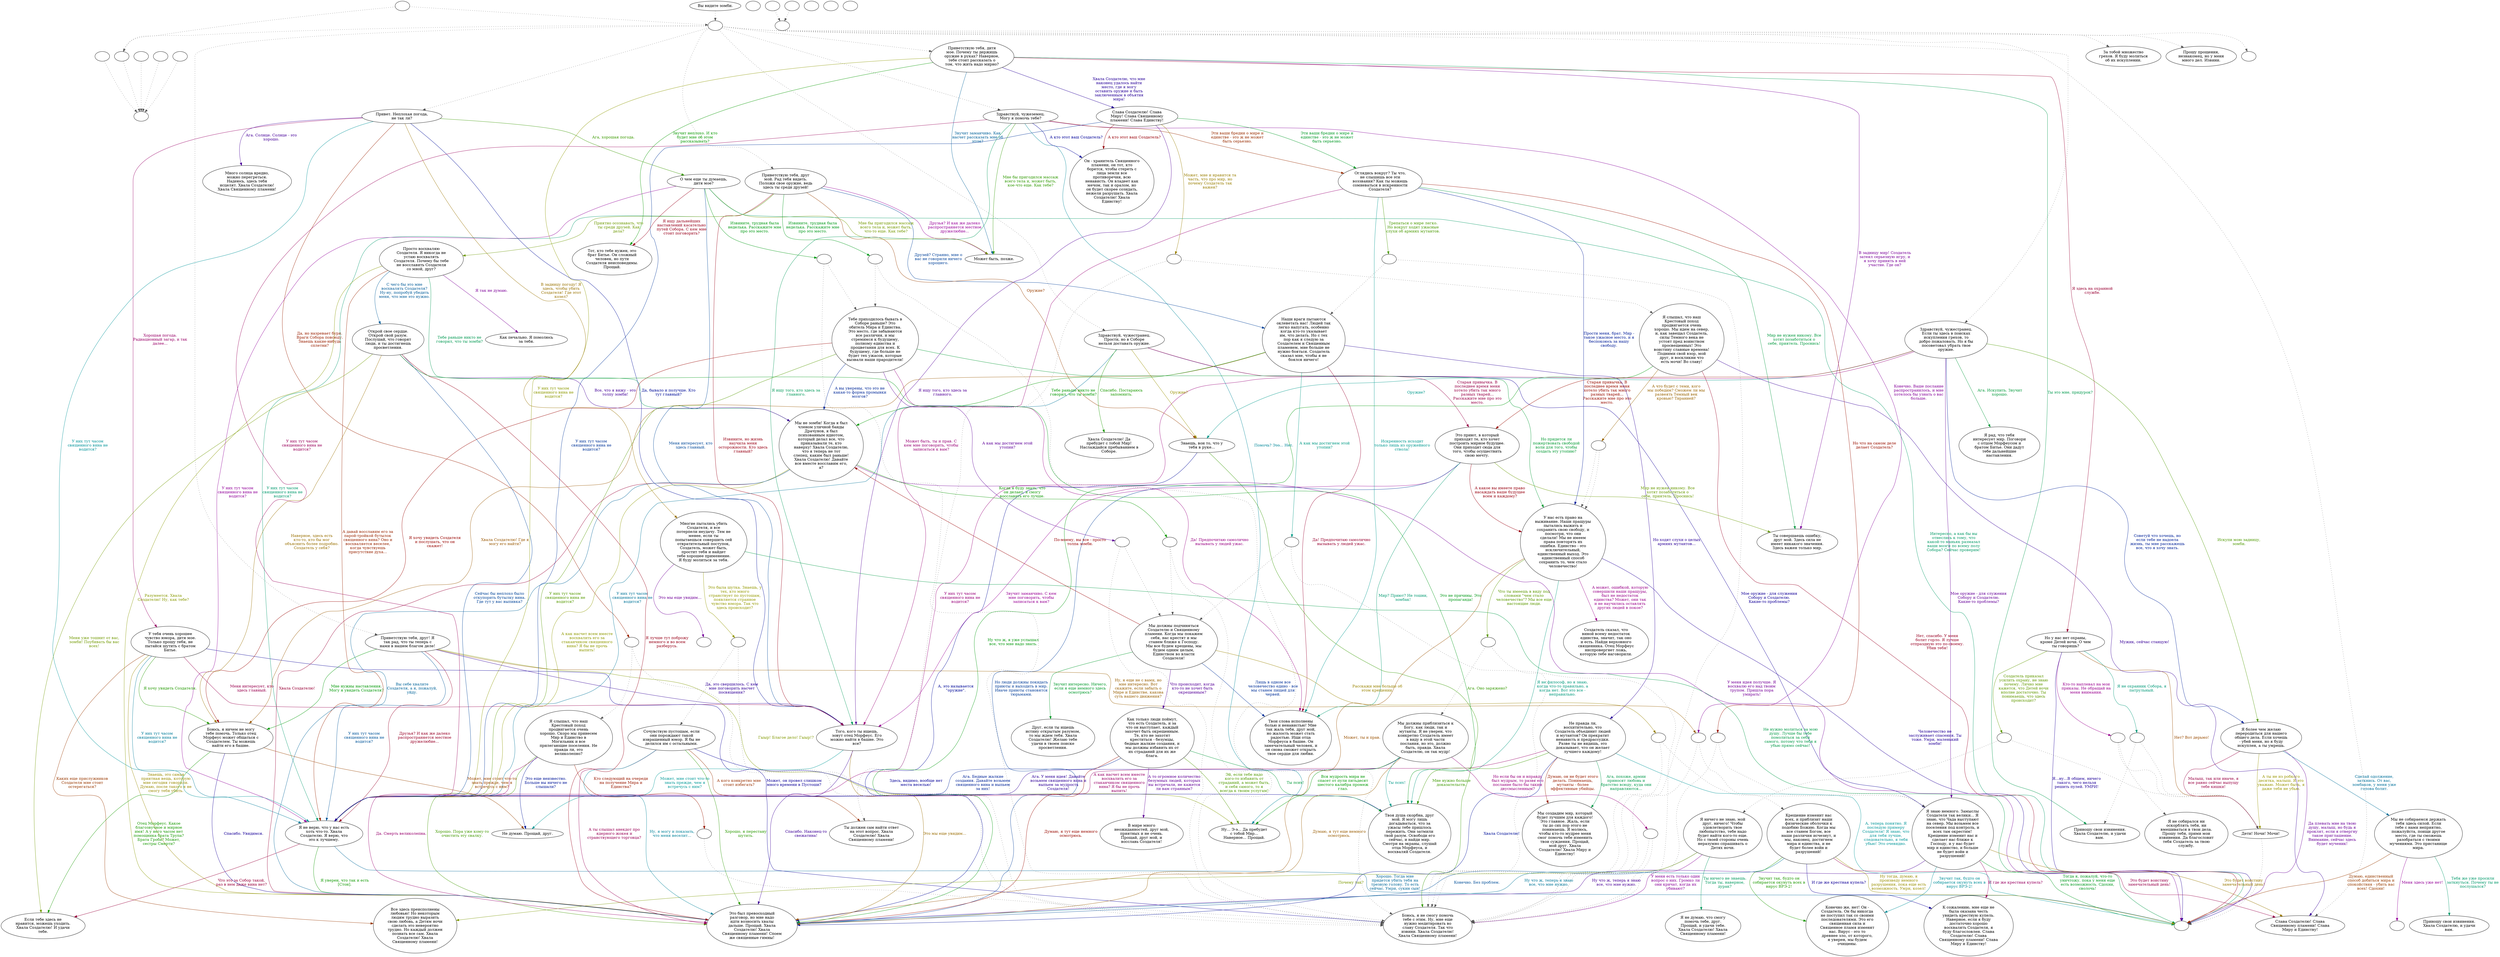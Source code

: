 digraph slummer {
  "start" [style=filled       fillcolor="#FFFFFF"       color="#000000"]
  "start" -> "do_dialogue" [style=dotted color="#555555"]
  "start" [label="Вы видите зомби."]
  "do_dialogue" [style=filled       fillcolor="#FFFFFF"       color="#000000"]
  "do_dialogue" -> "get_reaction" [style=dotted color="#555555"]
  "do_dialogue" -> "weapon_check" [style=dotted color="#555555"]
  "do_dialogue" -> "slummer02" [style=dotted color="#555555"]
  "do_dialogue" -> "slummer03" [style=dotted color="#555555"]
  "do_dialogue" -> "slummer01" [style=dotted color="#555555"]
  "do_dialogue" -> "slummer00" [style=dotted color="#555555"]
  "do_dialogue" -> "slummer04" [style=dotted color="#555555"]
  "do_dialogue" -> "slummer06" [style=dotted color="#555555"]
  "do_dialogue" -> "slummer05" [style=dotted color="#555555"]
  "do_dialogue" -> "slummer07" [style=dotted color="#555555"]
  "do_dialogue" -> "slummer09" [style=dotted color="#555555"]
  "do_dialogue" -> "slummer08" [style=dotted color="#555555"]
  "do_dialogue" [label=""]
  "social_skills" [style=filled       fillcolor="#FFFFFF"       color="#000000"]
  "social_skills" -> "get_reaction" [style=dotted color="#555555"]
  "social_skills" -> "do_dialogue" [style=dotted color="#555555"]
  "social_skills" [label=""]
  "slummer00" [style=filled       fillcolor="#FFFFFF"       color="#000000"]
  "slummer00" [label="За тобой множество\nгрехов. Я буду молиться\nоб их искуплении."]
  "slummer01" [style=filled       fillcolor="#FFFFFF"       color="#000000"]
  "slummer01" [label="Слава Создателю! Слава\nСвященному пламени! Слава\nМиру и Единству!"]
  "slummer02" [style=filled       fillcolor="#FFFFFF"       color="#000000"]
  "slummer02" [label="Приветствую тебя, дитя\nмое. Почему ты держишь\nоружие в руках? Наверное,\nтебе стоит рассказать о\nтом, что жить надо мирно?"]
  "slummer02" -> "slummer10" [label="Хвала Создателю, что мне\nнаконец удалось найти\nместо, где я могу\nоставить оружие и быть\nзаключенным в объятия\nмира!" color="#260099" fontcolor="#260099"]
  "slummer02" -> "slummer11" [label="Звучит неплохо. И кто\nбудет мне об этом\nрассказывать?" color="#079900" fontcolor="#079900"]
  "slummer02" -> "slummer13" [label="Я здесь на охранной\nслужбе." color="#990033" fontcolor="#990033"]
  "slummer02" -> "slummer15" [label="Звучит заманчиво. Как\nнасчет рассказать мне об\nэтом?" color="#006099" fontcolor="#006099"]
  "slummer02" -> "slummer16" [label="У них тут часом\nсвященного вина не\nводится?" color="#8D9900" fontcolor="#8D9900"]
  "slummer02" -> "slummer18" [label="В задницу мир! Создатель\nзатеял серьезную игру, и\nя хочу принять в ней\nучастие. Где он?" color="#790099" fontcolor="#790099"]
  "slummer02" -> "slummer14" [label="Ты это мне, придурок?" color="#00994C" fontcolor="#00994C"]
  "slummer03" [style=filled       fillcolor="#FFFFFF"       color="#000000"]
  "slummer03" [label="Привет. Неплохая погода,\nне так ли?"]
  "slummer03" -> "slummer03a" [label="Да, но назревает буря.\nВраги Собора повсюду.\nЗнаешь какие-нибудь\nсплетни?" color="#991F00" fontcolor="#991F00"]
  "slummer03" -> "slummer20" [label="Да, бывало и получше. Кто\nтут главный?" color="#000D99" fontcolor="#000D99"]
  "slummer03" -> "slummer21" [label="Ага, хорошая погода." color="#3A9900" fontcolor="#3A9900"]
  "slummer03" -> "slummer22" [label="Хорошая погода.\nРадиационный загар, и так\nдалее..." color="#990067" fontcolor="#990067"]
  "slummer03" -> "slummer16" [label="У них тут часом\nсвященного вина не\nводится?" color="#009399" fontcolor="#009399"]
  "slummer03" -> "slummer17" [label="В задницу погоду! Я\nздесь, чтобы убить\nСоздателя! Где этот\nкозел?" color="#997200" fontcolor="#997200"]
  "slummer03" -> "slummer23" [label="Ага. Солнце. Солнце - это\nхорошо." color="#460099" fontcolor="#460099"]
  "slummer03a" [style=filled       fillcolor="#FFFFFF"       color="#000000"]
  "slummer03a" -> "slummer19" [style=dotted color="#555555"]
  "slummer03a" -> "slummer49" [style=dotted color="#555555"]
  "slummer03a" [label=""]
  "slummer04" [style=filled       fillcolor="#FFFFFF"       color="#000000"]
  "slummer04" [label="Приветствую тебя, друг\nмой. Рад тебя видеть.\nПоложи свое оружие, ведь\nздесь ты среди друзей!"]
  "slummer04" -> "slummer04a" [label="Извините, трудная была\nнеделька. Расскажите мне\nпро это место." color="#009919" fontcolor="#009919"]
  "slummer04" -> "slummer20" [label="Извините, но жизнь\nнаучила меня\nосторожности. Кто здесь\nглавный?" color="#990014" fontcolor="#990014"]
  "slummer04" -> "slummer26" [label="Друзей? Странно, мне о\nвас не говорили ничего\nхорошего." color="#004099" fontcolor="#004099"]
  "slummer04" -> "slummer27" [label="Приятно осознавать, что\nты среди друзей. Как\nдела?" color="#6D9900" fontcolor="#6D9900"]
  "slummer04" -> "slummer15" [label="Друзья? И как же далеко\nраспространяется местное\nдружелюбие..." color="#980099" fontcolor="#980099"]
  "slummer04" -> "slummer16" [label="У них тут часом\nсвященного вина не\nводится?" color="#00996C" fontcolor="#00996C"]
  "slummer04" -> "slummer28" [label="Оружие?" color="#993F00" fontcolor="#993F00"]
  "slummer04a" [style=filled       fillcolor="#FFFFFF"       color="#000000"]
  "slummer04a" -> "slummer25" [style=dotted color="#555555"]
  "slummer04a" -> "slummer49" [style=dotted color="#555555"]
  "slummer04a" [label=""]
  "slummer05" [style=filled       fillcolor="#FFFFFF"       color="#000000"]
  "slummer05" [label="Здравствуй, чужестранец.\nПрости, но в Соборе\nнельзя доставать оружие."]
  "slummer05" -> "slummer29" [label="Мое оружие - для служения\nСобору и Создателю.\nКакие-то проблемы?" color="#120099" fontcolor="#120099"]
  "slummer05" -> "slummer30" [label="Спасибо. Постараюсь\nзапомнить." color="#1A9900" fontcolor="#1A9900"]
  "slummer05" -> "slummer31" [label="Старая привычка. В\nпоследнее время меня\nхотело убить так много\nразных тварей...\nРасскажите мне про это\nместо." color="#990047" fontcolor="#990047"]
  "slummer05" -> "slummer16" [label="У них тут часом\nсвященного вина не\nводится?" color="#007499" fontcolor="#007499"]
  "slummer05" -> "slummer28" [label="Оружие?" color="#999200" fontcolor="#999200"]
  "slummer06" [style=filled       fillcolor="#FFFFFF"       color="#000000"]
  "slummer06" [label="Здравствуй, чужестранец.\nЕсли ты здесь в поисках\nискупления грехов, то\nдобро пожаловать. Но я бы\nпосоветовал убрать твое\nоружие."]
  "slummer06" -> "slummer29" [label="Мое оружие - для служения\nСобору и Создателю.\nКакие-то проблемы?" color="#650099" fontcolor="#650099"]
  "slummer06" -> "slummer32" [label="Ага. Искупить. Звучит\nхорошо." color="#009939" fontcolor="#009939"]
  "slummer06" -> "slummer31" [label="Старая привычка. В\nпоследнее время меня\nхотело убить так много\nразных тварей...\nРасскажите мне про это\nместо." color="#990C00" fontcolor="#990C00"]
  "slummer06" -> "slummer34" [label="Советуй что хочешь, но\nесли тебе не надоела\nжизнь, ты мне расскажешь\nвсе, что я хочу знать." color="#002199" fontcolor="#002199"]
  "slummer06" -> "slummer34" [label="Искупи мою задницу,\nзомби." color="#4D9900" fontcolor="#4D9900"]
  "slummer06" -> "slummer16" [label="У них тут часом\nсвященного вина не\nводится?" color="#99007A" fontcolor="#99007A"]
  "slummer06" -> "slummer28" [label="Оружие?" color="#00998B" fontcolor="#00998B"]
  "slummer07" [style=filled       fillcolor="#FFFFFF"       color="#000000"]
  "slummer07" [label="Приветствую тебя, друг! Я\nтак рад, что ты теперь с\nнами в нашем благом деле!"]
  "slummer07" -> "slummer07a" [label="Ну, я еще не с вами, но\nмне интересно. Вот\nскажите, если забыть о\nМире и Единстве, какова\nсуть вашего движения?" color="#995F00" fontcolor="#995F00"]
  "slummer07" -> "slummer20" [label="Да, это свершилось. С кем\nмне поговорить насчет\nпосвящения?" color="#320099" fontcolor="#320099"]
  "slummer07" -> "slummer33" [label="Мне нужны наставления.\nМогу я увидеть Создателя?" color="#009905" fontcolor="#009905"]
  "slummer07" -> "slummer16" [label="Друзья? И как же далеко\nраспространяется местное\nдружелюбие..." color="#990027" fontcolor="#990027"]
  "slummer07" -> "slummer16" [label="У них тут часом\nсвященного вина не\nводится?" color="#005499" fontcolor="#005499"]
  "slummer07" -> "slummer35" [label="Гыыр! Благое дело! Гыыр!?" color="#819900" fontcolor="#819900"]
  "slummer07a" [style=filled       fillcolor="#FFFFFF"       color="#000000"]
  "slummer07a" -> "slummer29" [style=dotted color="#555555"]
  "slummer07a" -> "slummer49" [style=dotted color="#555555"]
  "slummer07a" [label=""]
  "slummer08" [style=filled       fillcolor="#FFFFFF"       color="#000000"]
  "slummer08" [label="Здравствуй, чужеземец.\nМогу я помочь тебе?"]
  "slummer08" -> "slummer07a" [label="Конечно. Ваше послание\nраспространилось, и мне\nхотелось бы узнать о вас\nбольше." color="#850099" fontcolor="#850099"]
  "slummer08" -> "slummer20" [label="Я ищу того, кто здесь за\nглавного." color="#009958" fontcolor="#009958"]
  "slummer08" -> "slummer36" [label="Эти ваши бредни о мире и\nединстве - это ж не может\nбыть серьезно." color="#992C00" fontcolor="#992C00"]
  "slummer08" -> "slummer37" [label="А кто этот ваш Создатель?" color="#000199" fontcolor="#000199"]
  "slummer08" -> "slummer15" [label="Мне бы пригодился массаж\nвсего тела и, может быть,\nкое-что еще. Как тебе?" color="#2E9900" fontcolor="#2E9900"]
  "slummer08" -> "slummer16" [label="У них тут часом\nсвященного вина не\nводится?" color="#99005A" fontcolor="#99005A"]
  "slummer08" -> "slummer35" [label="Помочь? Эээ... Нет." color="#008799" fontcolor="#008799"]
  "slummer09" [style=filled       fillcolor="#FFFFFF"       color="#000000"]
  "slummer09" [label="Прошу прощения,\nнезнакомец, но у меня\nмного дел. Извини."]
  "slummer10" [style=filled       fillcolor="#FFFFFF"       color="#000000"]
  "slummer10" [label="Слава Создателю! Слава\nМиру! Слава Священному\nпламени! Слава Единству!"]
  "slummer10" -> "slummer10a" [label="Может, мне и нравится та\nчасть, что про мир, но\nпочему Создатель так\nважен?" color="#997E00" fontcolor="#997E00"]
  "slummer10" -> "slummer20" [label="Я ищу того, кто здесь за\nглавного." color="#520099" fontcolor="#520099"]
  "slummer10" -> "slummer36" [label="Эти ваши бредни о мире и\nединстве - это ж не может\nбыть серьезно." color="#009925" fontcolor="#009925"]
  "slummer10" -> "slummer37" [label="А кто этот ваш Создатель?" color="#990008" fontcolor="#990008"]
  "slummer10" -> "slummer16" [label="У них тут часом\nсвященного вина не\nводится?" color="#003499" fontcolor="#003499"]
  "slummer10a" [style=filled       fillcolor="#FFFFFF"       color="#000000"]
  "slummer10a" -> "slummer38" [style=dotted color="#555555"]
  "slummer10a" -> "slummer61" [style=dotted color="#555555"]
  "slummer10a" [label=""]
  "slummer11" [style=filled       fillcolor="#FFFFFF"       color="#000000"]
  "slummer11" [label="Тот, кто тебе нужен, это\nбрат Битье. Он сложный\nчеловек, но пути\nСоздателя неисповедимы.\nПрощай."]
  "slummer12" [style=filled       fillcolor="#FFFFFF"       color="#000000"]
  "slummer12" [label=""]
  "slummer13" [style=filled       fillcolor="#FFFFFF"       color="#000000"]
  "slummer13" [label="Но у нас нет охраны,\nкроме Детей ночи. О чем\nты говоришь?"]
  "slummer13" -> "slummer13a" [label="Создатель приказал\nусилить охрану, не знаю\nпочему. Лично мне\nкажется, что Детей ночи\nвполне достаточно. Ты\nпонимаешь, что здесь\nпроисходит?" color="#619900" fontcolor="#619900"]
  "slummer13" -> "slummer13b" [label="Кто-то наплевал на мои\nприказы. Не обращай на\nменя внимания." color="#99008E" fontcolor="#99008E"]
  "slummer13" -> "slummer13c" [label="Я не охранник Собора, я\nпатрульный." color="#009978" fontcolor="#009978"]
  "slummer13" -> "slummer43" [label="Нет? Вот дерьмо!" color="#994B00" fontcolor="#994B00"]
  "slummer13" -> "slummercombat" [label="Я...ну...В общем, ничего\nтакого, чего нельзя\nрешить пулей. УМРИ!" color="#1E0099" fontcolor="#1E0099"]
  "slummer13a" [style=filled       fillcolor="#FFFFFF"       color="#000000"]
  "slummer13a" -> "slummer42" [style=dotted color="#555555"]
  "slummer13a" -> "slummer43" [style=dotted color="#555555"]
  "slummer13a" [label=""]
  "slummer13b" [style=filled       fillcolor="#FFFFFF"       color="#000000"]
  "slummer13b" -> "slummer39" [style=dotted color="#555555"]
  "slummer13b" -> "slummer43" [style=dotted color="#555555"]
  "slummer13b" [label=""]
  "slummer13c" [style=filled       fillcolor="#FFFFFF"       color="#000000"]
  "slummer13c" -> "slummer14" [style=dotted color="#555555"]
  "slummer13c" -> "slummer43" [style=dotted color="#555555"]
  "slummer13c" [label=""]
  "slummer14" [style=filled       fillcolor="#FFFFFF"       color="#000000"]
  "slummer14" [label="Приношу свои извинения.\nХвала Создателю, и удачи\nвам."]
  "slummer15" [style=filled       fillcolor="#FFFFFF"       color="#000000"]
  "slummer15" [label="Может быть, позже."]
  "slummer16" [style=filled       fillcolor="#FFFFFF"       color="#000000"]
  "slummer16" [label="Я не верю, что у нас есть\nхоть что-то. Хвала\nСоздателю. Я верю, что\nэто к лучшему."]
  "slummer16" -> "slummer44" [label="Я уверен, что так и есть\n[Стон]." color="#0E9900" fontcolor="#0E9900"]
  "slummer16" -> "slummer45" [label="Что это за Собор такой,\nраз в нем даже вина нет?" color="#99003B" fontcolor="#99003B"]
  "slummer16" -> "slummercombat" [label="Хорошо. Тогда мне\nпридется убить тебя на\nтрезвую голову. То есть\nсейчас. Умри, сукин сын!" color="#006799" fontcolor="#006799"]
  "slummer17" [style=filled       fillcolor="#FFFFFF"       color="#000000"]
  "slummer17" [label="Многие пытались убить\nСоздателя, и все\nпотерпели неудачу. Тем не\nменее, если ты\nпопытаешься совершить сей\nотвратительный поступок,\nСоздатель, может быть,\nпростит тебя и найдет\nтебе хорошее применение.\nЯ буду молиться за тебя."]
  "slummer17" -> "slummer17a" [label="Это была шутка. Знаешь, у\nтех, кто много\nстранствует по пустошам,\nпоявляется странное\nчувство юмора. Так что\nздесь происходит?" color="#949900" fontcolor="#949900"]
  "slummer17" -> "slummerend" [label="Это мы еще увидим..." color="#710099" fontcolor="#710099"]
  "slummer17" -> "slummercombat" [label="Не нужно молиться за мою\nдушу. Лучше бы тебе\nпомолиться за себя\nсамого, потому что тебя я\nубью прямо сейчас!" color="#009945" fontcolor="#009945"]
  "slummer17a" [style=filled       fillcolor="#FFFFFF"       color="#000000"]
  "slummer17a" -> "slummer46" [style=dotted color="#555555"]
  "slummer17a" -> "slummer49" [style=dotted color="#555555"]
  "slummer17a" [label=""]
  "slummer18" [style=filled       fillcolor="#FFFFFF"       color="#000000"]
  "slummer18" [label="Ты совершаешь ошибку,\nдруг мой. Здесь сила не\nимеет никакого значения.\nЗдесь важен только мир."]
  "slummer19" [style=filled       fillcolor="#FFFFFF"       color="#000000"]
  "slummer19" [label="Я слышал, что наш\nКрестовый поход\nпродвигается очень\nхорошо. Скоро мы принесем\nМир и Единство в\nМогильник и все\nприлегающие поселения. Не\nправда ли, это\nвеликолепно?"]
  "slummer19" -> "slummer19a" [label="Кто следующий на очереди\nна получение Мира и\nЕдинства?" color="#991800" fontcolor="#991800"]
  "slummer19" -> "slummer47" [label="Это еще неизвестно.\nБольше вы ничего не\nслышали?" color="#001599" fontcolor="#001599"]
  "slummer19" -> "slummer44" [label="Хорошо. Пора уже кому-то\nочистить эту свалку." color="#419900" fontcolor="#419900"]
  "slummer19" -> "slummer44" [label="Да. Смерть великолепна." color="#99006E" fontcolor="#99006E"]
  "slummer19a" [style=filled       fillcolor="#FFFFFF"       color="#000000"]
  "slummer19a" -> "slummer49" [style=dotted color="#555555"]
  "slummer19a" [label=""]
  "slummer20" [style=filled       fillcolor="#FFFFFF"       color="#000000"]
  "slummer20" [label="Того, кого ты ищешь,\nзовут отец Морфеус. Его\nможно найти в башне. Это\nвсе?"]
  "slummer20" -> "slummer47" [label="Может, мне стоит что-то\nзнать прежде, чем я\nвстречусь с ним?" color="#009997" fontcolor="#009997"]
  "slummer20" -> "slummer44" [label="Это мы еще увидим..." color="#996B00" fontcolor="#996B00"]
  "slummer20" -> "slummer44" [label="Спасибо. Наконец-то\nсвежатина!" color="#3E0099" fontcolor="#3E0099"]
  "slummer21" [style=filled       fillcolor="#FFFFFF"       color="#000000"]
  "slummer21" [label="О чем еще ты думаешь,\nдитя мое?"]
  "slummer21" -> "slummer21a" [label="Извините, трудная была\nнеделька. Расскажите мне\nпро это место." color="#009911" fontcolor="#009911"]
  "slummer21" -> "slummer11" [label="Я ищу дальнейших\nнаставлений касательно\nпутей Собора. С кем мне\nстоит поговорить?" color="#99001B" fontcolor="#99001B"]
  "slummer21" -> "slummer20" [label="Меня интересует, кто\nздесь главный." color="#004899" fontcolor="#004899"]
  "slummer21" -> "slummer15" [label="Мне бы пригодился массаж\nвсего тела и, может быть,\nчто-то еще. Как тебе?" color="#749900" fontcolor="#749900"]
  "slummer21" -> "slummer16" [label="У них тут часом\nсвященного вина не\nводится?" color="#910099" fontcolor="#910099"]
  "slummer21" -> "slummercombat" [label="Интересно, а как бы вы\nотнеслись к тому, что\nкакой-то маньяк размазал\nваши мозги по всему полу\nСобора? Сейчас проверим!" color="#009964" fontcolor="#009964"]
  "slummer21a" [style=filled       fillcolor="#FFFFFF"       color="#000000"]
  "slummer21a" -> "slummer25" [style=dotted color="#555555"]
  "slummer21a" -> "slummer49" [style=dotted color="#555555"]
  "slummer21a" [label=""]
  "slummer22" [style=filled       fillcolor="#FFFFFF"       color="#000000"]
  "slummer22" [label="У тебя очень хорошее\nчувство юмора, дитя мое.\nТолько прошу тебя, не\nпытайся шутить с братом\nБитье."]
  "slummer22" -> "slummer50" [label="Каких еще прислужников\nСоздателя мне стоит\nостерегаться?" color="#993800" fontcolor="#993800"]
  "slummer22" -> "slummer49" [label="Может, он провел слишком\nмного времени в Пустоши?" color="#0B0099" fontcolor="#0B0099"]
  "slummer22" -> "slummer33" [label="Я хочу увидеть Создателя." color="#229900" fontcolor="#229900"]
  "slummer22" -> "slummer20" [label="Меня интересует, кто\nздесь главный." color="#99004E" fontcolor="#99004E"]
  "slummer22" -> "slummer16" [label="У них тут часом\nсвященного вина не\nводится?" color="#007B99" fontcolor="#007B99"]
  "slummer22" -> "slummer44" [label="Знаешь, это самая\nприятная вещь, которую\nмне сегодня говорили.\nДумаю, после такого я не\nсмогу тебя убить." color="#998A00" fontcolor="#998A00"]
  "slummer23" [style=filled       fillcolor="#FFFFFF"       color="#000000"]
  "slummer23" [label="Много солнца вредно,\nможно перегреться.\nНадеюсь, здесь тебя\nисцелят. Хвала Создателю!\nХвала Священному пламени!"]
  "slummer24" [style=filled       fillcolor="#FFFFFF"       color="#000000"]
  "slummer24" [label="Твои слова исполнены\nболью и ненавистью! Мне\nтак жаль тебя, друг мой,\nно жалость может стать\nрадостью. Ищи отца\nМорфеуса в башне. Он\nзамечательный человек, и\nон снова сможет открыть\nтвое сердце для любви."]
  "slummer25" [style=filled       fillcolor="#FFFFFF"       color="#000000"]
  "slummer25" [label="Тебе приходилось бывать в\nСоборе раньше? Это\nобитель Мира и Единства.\nЭто место, где забываются\nвсе различия, и мы\nстремимся к будущему,\nполному единства и\nпроцветания для всех. К\nбудущему, где больше не\nбудет тех ужасов, которые\nвызвали наши прародители!"]
  "slummer25" -> "slummer25a" [label="А как мы достигнем этой\nутопии?" color="#5E0099" fontcolor="#5E0099"]
  "slummer25" -> "slummer52" [label="Но придется ли\nпожертвовать свободой\nволи для того, чтобы\nсоздать эту утопию?" color="#009931" fontcolor="#009931"]
  "slummer25" -> "slummer33" [label="Я хочу увидеть Создателя\nи послушать, что он\nскажет!" color="#990400" fontcolor="#990400"]
  "slummer25" -> "slummer54" [label="А вы уверены, что это не\nкакая-то форма промывки\nмозгов?" color="#002899" fontcolor="#002899"]
  "slummer25" -> "slummer16" [label="У них тут часом\nсвященного вина не\nводится?" color="#559900" fontcolor="#559900"]
  "slummer25" -> "slummer24" [label="Да! Предпочитаю самолично\nвызывать у людей ужас." color="#990082" fontcolor="#990082"]
  "slummer25a" [style=filled       fillcolor="#FFFFFF"       color="#000000"]
  "slummer25a" -> "slummer51" [style=dotted color="#555555"]
  "slummer25a" -> "slummer49" [style=dotted color="#555555"]
  "slummer25a" [label=""]
  "slummer26" [style=filled       fillcolor="#FFFFFF"       color="#000000"]
  "slummer26" [label="Наши враги пытаются\nоклеветать нас! Людей так\nлегко напугать, особенно\nкогда кто-то указывает\nим, что делать. Но с тех\nпор как я следую за\nСоздателем и Священным\nпламенем, мне больше не\nнужно бояться. Создатель\nсказал мне, чтобы я не\nбоялся ничего!"]
  "slummer26" -> "slummer26a" [label="А как мы достигнем этой\nутопии?" color="#009984" fontcolor="#009984"]
  "slummer26" -> "slummer33" [label="Хвала Создателю! Где я\nмогу его найти?" color="#995700" fontcolor="#995700"]
  "slummer26" -> "slummer55" [label="Но ходят слухи о целых\nармиях мутантов..." color="#2B0099" fontcolor="#2B0099"]
  "slummer26" -> "slummer54" [label="Тебе раньше никто не\nговорил, что ты зомби?" color="#029900" fontcolor="#029900"]
  "slummer26" -> "slummer24" [label="Да! Предпочитаю самолично\nвызывать у людей ужас." color="#99002F" fontcolor="#99002F"]
  "slummer26a" [style=filled       fillcolor="#FFFFFF"       color="#000000"]
  "slummer26a" -> "slummer51" [style=dotted color="#555555"]
  "slummer26a" -> "slummer49" [style=dotted color="#555555"]
  "slummer26a" [label=""]
  "slummer27" [style=filled       fillcolor="#FFFFFF"       color="#000000"]
  "slummer27" [label="Просто восхваляю\nСоздателя. Я никогда не\nустаю восхвалять\nСоздателя. Почему бы тебе\nне восславить Создателя\nсо мной, друг?"]
  "slummer27" -> "slummer56" [label="С чего бы это мне\nвосхвалять Создателя?\nНу-ну, попробуй убедить\nменя, что мне это нужно." color="#005B99" fontcolor="#005B99"]
  "slummer27" -> "slummer44" [label="Разумеется. Хвала\nСоздателю! Ну, как тебе?" color="#889900" fontcolor="#889900"]
  "slummer27" -> "slummer57" [label="Я так не думаю." color="#7D0099" fontcolor="#7D0099"]
  "slummer27" -> "slummer54" [label="Тебе раньше никто не\nговорил, что ты зомби?" color="#009951" fontcolor="#009951"]
  "slummer27" -> "slummer16" [label="А давай восславим его за\nпарой-тройкой бутылок\nсвященного вина? Оно и\nвосхваляется веселее,\nкогда чувствуешь\nприсутствие духа..." color="#992400" fontcolor="#992400"]
  "slummer28" [style=filled       fillcolor="#FFFFFF"       color="#000000"]
  "slummer28" [label="Знаешь, вон то, что у\nтебя в руке..."]
  "slummer28" -> "slummer44" [label="А, это называется\n\"оружие\"." color="#000999" fontcolor="#000999"]
  "slummer28" -> "slummer49" [label="Ага. Оно заряжено?" color="#359900" fontcolor="#359900"]
  "slummer29" [style=filled       fillcolor="#FFFFFF"       color="#000000"]
  "slummer29" [label="Я знаю немного. Замыслы\nСоздателя так велики... Я\nзнаю, что Чада выступают\nна север. Мы возьмем все\nпоселения под контроль, и\nвсех там окрестим!\nКрещение изменит нас и\nсделает нас ближе к\nГосподу, и у нас будет\nмир и единство, и больше\nне будет войн и\nразрушений!"]
  "slummer29" -> "slummer58" [label="И где же крестная купель?" color="#990062" fontcolor="#990062"]
  "slummer29" -> "slummer59" [label="Звучит так, будто он\nсобирается окунуть всех в\nвирус ВРЭ-2!" color="#008F99" fontcolor="#008F99"]
  "slummer29" -> "slummer01" [label="Это будет воистину\nзамечательный день!" color="#997700" fontcolor="#997700"]
  "slummer29" -> "slummer44" [label="Ну что ж, теперь я знаю\nвсе, что мне нужно." color="#4A0099" fontcolor="#4A0099"]
  "slummer29" -> "slummercombat" [label="Тогда я, пожалуй, что-то\nуничтожу, пока у меня еще\nесть возможность. Сдохни,\nсволочь!" color="#00991E" fontcolor="#00991E"]
  "slummer30" [style=filled       fillcolor="#FFFFFF"       color="#000000"]
  "slummer30" [label="Хвала Создателю! Да\nпребудет с тобой Мир!\nНаслаждайся пребыванием в\nСоборе."]
  "slummer31" [style=filled       fillcolor="#FFFFFF"       color="#000000"]
  "slummer31" [label="Это приют, в который\nприходят те, кто хочет\nпостроить мирное будущее.\nОни приходят сюда для\nтого, чтобы осуществить\nсвою мечту."]
  "slummer31" -> "slummer52" [label="А какое вы имеете право\nнасаждать ваше будущее\nвсем и каждому?" color="#99000F" fontcolor="#99000F"]
  "slummer31" -> "slummer44" [label="Но люди должны покидать\nприюты и выходить в мир.\nИначе приюты становятся\nтюрьмами." color="#003C99" fontcolor="#003C99"]
  "slummer31" -> "slummer18" [label="Мир не нужен никому. Все\nхотят позаботиться о\nсебе, приятель. Проснись!" color="#689900" fontcolor="#689900"]
  "slummer31" -> "slummer20" [label="Звучит заманчиво. С кем\nмне поговорить, чтобы\nзаписаться к вам?" color="#990095" fontcolor="#990095"]
  "slummer31" -> "slummer24" [label="Мир? Приют? Не тошни,\nзомбак!" color="#009970" fontcolor="#009970"]
  "slummer32" [style=filled       fillcolor="#FFFFFF"       color="#000000"]
  "slummer32" [label="Я рад, что тебя\nинтересует мир. Поговори\nс отцом Морфеусом и\nбратом Битье. Они дадут\nтебе дальнейшие\nнаставления."]
  "slummer33" [style=filled       fillcolor="#FFFFFF"       color="#000000"]
  "slummer33" [label="Боюсь, я ничем не могу\nтебе помочь. Только отец\nМорфеус может общаться с\nСоздателем. Ты можешь\nнайти его в башне."]
  "slummer33" -> "slummer47" [label="Может, мне стоит что-то\nзнать прежде, чем я\nвстречусь с ним?" color="#994400" fontcolor="#994400"]
  "slummer33" -> "slummer44" [label="Спасибо. Увидимся." color="#170099" fontcolor="#170099"]
  "slummer33" -> "slummer45" [label="Отец Морфеус. Какое\nблагозвучное и мирное\nимя! А у него часом нет\nпомощника брата Трупа?\nБрата Гроба? Может,\nсестры Смерти?" color="#169900" fontcolor="#169900"]
  "slummer34" [style=filled       fillcolor="#FFFFFF"       color="#000000"]
  "slummer34" [label="Я более чем желаю\nпереродиться для нашего\nобщего дела. Если хочешь\n- убей меня, но я буду\nискуплен, а ты умрешь."]
  "slummer34" -> "slummer43" [label="Малыш, так или иначе, я\nвсе равно сейчас выпущу\nтебе кишки!" color="#990042" fontcolor="#990042"]
  "slummer34" -> "slummer60" [label="Сделай одолжение,\nзаткнись. От вас,\nзомбаков, у меня уже\nголова болит." color="#006F99" fontcolor="#006F99"]
  "slummer34" -> "slummer43" [label="А ты не из робкого\nдесятка, малыш. Я это\nуважаю. Может быть, я\nдаже тебя не убью." color="#999600" fontcolor="#999600"]
  "slummer34" -> "slummercombat" [label="Да плевать мне на твою\nдушу, малыш, но будь я\nпроклят, если я отвергну\nтакое приглашение.\nВнимание, сейчас здесь\nбудет мученик!" color="#6A0099" fontcolor="#6A0099"]
  "slummer35" [style=filled       fillcolor="#FFFFFF"       color="#000000"]
  "slummer35" [label="Ну... Э-э... Да пребудет\nс тобой Мир...\nНаверное... Прощай."]
  "slummer36" [style=filled       fillcolor="#FFFFFF"       color="#000000"]
  "slummer36" [label="Оглядись вокруг? Ты что,\nне слышишь все эти\nвоззвания? Как ты можешь\nсомневаться в искренности\nСоздателя?"]
  "slummer36" -> "slummer18" [label="Мир не нужен никому. Все\nхотят позаботиться о\nсебе, приятель. Проснись!" color="#00993D" fontcolor="#00993D"]
  "slummer36" -> "slummer36a" [label="Но что на самом деле\nделает Создатель?" color="#991000" fontcolor="#991000"]
  "slummer36" -> "slummer52" [label="Прости меня, брат. Мир -\nтакое ужасное место, и я\nбеспокоюсь за нашу\nсвободу." color="#001C99" fontcolor="#001C99"]
  "slummer36" -> "slummer36b" [label="Трепаться о мире легко.\nНо вокруг ходят ужасные\nслухи об армиях мутантов." color="#499900" fontcolor="#499900"]
  "slummer36" -> "slummer20" [label="Может быть, ты и прав. С\nкем мне поговорить, чтобы\nзаписаться к вам?" color="#990075" fontcolor="#990075"]
  "slummer36" -> "slummer24" [label="Искренность исходит\nтолько лишь из оружейного\nствола!" color="#009990" fontcolor="#009990"]
  "slummer36a" [style=filled       fillcolor="#FFFFFF"       color="#000000"]
  "slummer36a" -> "slummer29" [style=dotted color="#555555"]
  "slummer36a" -> "slummer49" [style=dotted color="#555555"]
  "slummer36a" [label=""]
  "slummer36b" [style=filled       fillcolor="#FFFFFF"       color="#000000"]
  "slummer36b" -> "slummer26" [style=dotted color="#555555"]
  "slummer36b" -> "slummer49" [style=dotted color="#555555"]
  "slummer36b" [label=""]
  "slummer37" [style=filled       fillcolor="#FFFFFF"       color="#000000"]
  "slummer37" [label="Он - хранитель Священного\nпламени, он тот, кто\nборется, чтобы стереть с\nлица земли все\nпротиворечия, всю\nненависть. Он владеет как\nмечом, так и оралом, но\nон будет скорее созидать,\nнежели разрушать. Хвала\nСоздателю! Хвала\nЕдинству!"]
  "slummer38a" [style=filled       fillcolor="#FFFFFF"       color="#000000"]
  "slummer38a" -> "slummer52" [style=dotted color="#555555"]
  "slummer38a" -> "slummer52" [style=dotted color="#555555"]
  "slummer38a" [label=""]
  "slummer38" [style=filled       fillcolor="#FFFFFF"       color="#000000"]
  "slummer38" [label="Я слышал, что наш\nКрестовый поход\nпродвигается очень\nхорошо. Мы идем на север,\nи, как завещал Создатель,\nсилы Темного века не\nустоят пред воинством\nпросвещенных! Это\nвоистину славные времена!\nПодними свой взор, мой\nдруг, и воскликни что\nесть мочи! Во славу!"]
  "slummer38" -> "slummer38a" [label="А что будет с теми, кого\nмы победим? Сможем ли мы\nразвеять Темный век\nкровью? Тиранией?" color="#996300" fontcolor="#996300"]
  "slummer38" -> "slummer01" [label="Мужик, сейчас станцую!" color="#370099" fontcolor="#370099"]
  "slummer38" -> "slummer44" [label="Ну что ж, я уже услышал\nвсе, что мне надо знать." color="#00990A" fontcolor="#00990A"]
  "slummer38" -> "slummercombat" [label="Нет, спасибо. У меня\nболит горло. Я лучше\nотпраздную это по-своему.\nУбив тебя!" color="#990023" fontcolor="#990023"]
  "slummer39" [style=filled       fillcolor="#FFFFFF"       color="#000000"]
  "slummer39" [label="Я не собирался ни\nоскорблять тебя, ни\nвмешиваться в твои дела.\nПрошу тебя, прими мои\nизвинения. Да благословит\nтебя Создатель за твою\nслужбу."]
  "slummer40" [style=filled       fillcolor="#FFFFFF"       color="#000000"]
  "slummer40" [label="Приношу свои извинения.\nХвала Создателю, и удачи\nвам."]
  "slummer41" [style=filled       fillcolor="#FFFFFF"       color="#000000"]
  "slummer41" [label="Твоя душа скорбна, друг\nмой. Я могу лишь\nдогадываться, что за\nужасы тебе пришлось\nпережить. Они затмили\nтвой разум. Освободи его\nсейчас, и найди мир.\nСмотри на экраны, слушай\nотца Морфеуса, и\nвосхваляй Создателя."]
  "slummer42" [style=filled       fillcolor="#FFFFFF"       color="#000000"]
  "slummer42" [label="Я ничего не знаю, мой\nдруг, ничего! Чтобы\nудовлетворить твое\nлюбопытство, тебе надо\nбудет найти кого-то еще.\nНо с твоей стороны очень\nнеразумно спрашивать о\nДетях ночи."]
  "slummer42" -> "slummer44" [label="Конечно. Без проблем." color="#004F99" fontcolor="#004F99"]
  "slummer42" -> "slummer50" [label="Почему так?" color="#7C9900" fontcolor="#7C9900"]
  "slummer42" -> "slummer49" [label="У меня есть только один\nвопрос о них. Громко ли\nони кричат, когда их\nубивают?" color="#890099" fontcolor="#890099"]
  "slummer42" -> "slummer48" [label="Ты ничего не знаешь.\nТогда ты, наверное,\nдурак?" color="#00995D" fontcolor="#00995D"]
  "slummer43" [style=filled       fillcolor="#FFFFFF"       color="#000000"]
  "slummer43" -> "slummercombat" [style=dotted color="#555555"]
  "slummer43" [label="Дети! Ночи! Мочи!"]
  "slummer44" [style=filled       fillcolor="#FFFFFF"       color="#000000"]
  "slummer44" [label="Это был превосходный\nразговор, но мне надо\nидти возносить хвалы\nдальше. Прощай. Хвала\nСоздателю! Хвала\nСвященному пламени! Споем\nже священные гимны!"]
  "slummer45" [style=filled       fillcolor="#FFFFFF"       color="#000000"]
  "slummer45" [label="Если тебе здесь не\nнравится, можешь уходить.\nХвала Создателю! И удачи\nтебе."]
  "slummer46" [style=filled       fillcolor="#FFFFFF"       color="#000000"]
  "slummer46" [label="Сочувствую пустошам, если\nони порождают такой\nизвращенный юмор. Я бы не\nделился им с остальными."]
  "slummer46" -> "slummer61" [label="А кого конкретно мне\nстоит избегать?" color="#993000" fontcolor="#993000"]
  "slummer46" -> "slummer41" [label="Здесь, видимо, вообще нет\nместа веселью!" color="#030099" fontcolor="#030099"]
  "slummer46" -> "slummer44" [label="Хорошо, я перестану\nшутить." color="#299900" fontcolor="#299900"]
  "slummer46" -> "slummer44" [label="А ты слышал анекдот про\nядерного жокея и\nстранствующего торговца?" color="#990056" fontcolor="#990056"]
  "slummer46" -> "slummer44" [label="Ну, я могу и показать,\nчто меня веселит..." color="#008299" fontcolor="#008299"]
  "slummer47" [style=filled       fillcolor="#FFFFFF"       color="#000000"]
  "slummer47" [label="Не думаю. Прощай, друг."]
  "slummer48" [style=filled       fillcolor="#FFFFFF"       color="#000000"]
  "slummer48" [label="Я не думаю, что смогу\nпомочь тебе, друг.\nПрощай, и удачи тебе.\nХвала Создателю! Хвала\nСвященному пламени!"]
  "slummer49" [style=filled       fillcolor="#FFFFFF"       color="#000000"]
  "slummer49" [label="Боюсь, я не смогу помочь\nтебе с этим. Ну, мне еще\nнужно медитировать во\nславу Создателя. Так что\nизвини. Хвала Создателю!\nХвала Священному пламени!"]
  "slummer50" [style=filled       fillcolor="#FFFFFF"       color="#000000"]
  "slummer50" [label="Все здесь преисполнены\nлюбовью! Но некоторым\nлюдям трудно выразить\nсвою любовь, а Детям ночи\nсделать это невероятно\nтрудно. Но каждый должен\nпознать все сам. Хвала\nСоздателю! Хвала\nСвященному пламени!"]
  "slummer51" [style=filled       fillcolor="#FFFFFF"       color="#000000"]
  "slummer51" [label="Мы должны подчиняться\nСоздателю и Священному\nпламени. Когда мы покажем\nсебя, нас крестят и мы\nстанем ближе к Господу.\nМы все будем крещены, мы\nбудем одним целым,\nЕдинством во власти\nСоздателя!"]
  "slummer51" -> "slummer51a" [label="Расскажи мне больше об\nэтом крещении." color="#998300" fontcolor="#998300"]
  "slummer51" -> "slummer63" [label="Что происходит, когда\nкто-то не хочет быть\nокрещенным?" color="#560099" fontcolor="#560099"]
  "slummer51" -> "slummer64" [label="Звучит интересно. Ничего,\nесли я еще немного здесь\nосмотрюсь?" color="#00992A" fontcolor="#00992A"]
  "slummer51" -> "slummer54" [label="По-моему, вы все - просто\nтолпа зомби." color="#990003" fontcolor="#990003"]
  "slummer51" -> "slummer24" [label="Лишь в одном все\nчеловечество едино - все\nмы станем пищей для\nчервей." color="#003099" fontcolor="#003099"]
  "slummer51a" [style=filled       fillcolor="#FFFFFF"       color="#000000"]
  "slummer51a" -> "slummer62" [style=dotted color="#555555"]
  "slummer51a" -> "slummer49" [style=dotted color="#555555"]
  "slummer51a" [label=""]
  "slummer52" [style=filled       fillcolor="#FFFFFF"       color="#000000"]
  "slummer52" [label="У нас есть право на\nвыживание. Наши пращуры\nпытались выжить и\nсохранить свою свободу, и\nпосмотри, что они\nсделали! Мы не имеем\nправа повторять их\nошибки. Единство - это\nисключительный,\nединственный выход. Это\nединственный способ\nсохранить то, чем стало\nчеловечество!"]
  "slummer52" -> "slummer52a" [label="Что ты имеешь в виду под\nсловами \"чем стало\nчеловечество\"? Мы все еще\nнастоящие люди." color="#5C9900" fontcolor="#5C9900"]
  "slummer52" -> "slummer53" [label="А может, ошибкой, которую\nсовершили наши пращуры,\nбыл не недостаток\nединства? Может, они так\nи не научились оставлять\nдругих людей в покое?" color="#990089" fontcolor="#990089"]
  "slummer52" -> "slummer41" [label="Я не философ, но я знаю,\nкогда что-то правильно, а\nкогда нет. Вот это все -\nнеправильно." color="#00997C" fontcolor="#00997C"]
  "slummer52" -> "slummer44" [label="Может, ты и прав." color="#995000" fontcolor="#995000"]
  "slummer52" -> "slummercombat" [label="Человечество не\nзаслуживает спасения. Ты\nтоже. Умри, маленький\nзомби!" color="#230099" fontcolor="#230099"]
  "slummer52a" [style=filled       fillcolor="#FFFFFF"       color="#000000"]
  "slummer52a" -> "slummer65" [style=dotted color="#555555"]
  "slummer52a" -> "slummer49" [style=dotted color="#555555"]
  "slummer52a" [label=""]
  "slummer53" [style=filled       fillcolor="#FFFFFF"       color="#000000"]
  "slummer53" [label="Создатель сказал, что\nвиной всему недостаток\nединства, значит, так оно\nи есть. Найди верховного\nсвященника. Отец Морфеус\nниспровергнет ложь,\nкоторую тебе наговорили."]
  "slummer54" [style=filled       fillcolor="#FFFFFF"       color="#000000"]
  "slummer54" [label="Мы не зомби! Когда я был\nчленом уличной банды\nДрачунов, я был\nпсихованным идиотом,\nкоторый делал все, что\nприказывали те, кто\nнаверху! Хвала Создателю,\nчто я теперь не тот\nслепец, каким был раньше!\nХвала Создателю! Давайте\nвсе вместе восславим его,\nа?"]
  "slummer54" -> "slummer54a" [label="Когда я буду знать, что\nон делает, я смогу\nвосславить его лучше." color="#0A9900" fontcolor="#0A9900"]
  "slummer54" -> "slummer44" [label="Хвала Создателю!" color="#990036" fontcolor="#990036"]
  "slummer54" -> "slummer44" [label="Вы себе хвалите\nСоздателя, а я, пожалуй,\nуйду." color="#006399" fontcolor="#006399"]
  "slummer54" -> "slummer16" [label="А как насчет всем вместе\nвосхвалить его за\nстаканчиком священного\nвина? Я бы не прочь\nвыпить!" color="#8F9900" fontcolor="#8F9900"]
  "slummer54" -> "slummercombat" [label="У меня идея получше. Я\nвосхвалю его над твоим\nтрупом. Пришла пора\nумирать!" color="#760099" fontcolor="#760099"]
  "slummer54a" [style=filled       fillcolor="#FFFFFF"       color="#000000"]
  "slummer54a" -> "slummer51" [style=dotted color="#555555"]
  "slummer54a" -> "slummer49" [style=dotted color="#555555"]
  "slummer54a" [label=""]
  "slummer55" [style=filled       fillcolor="#FFFFFF"       color="#000000"]
  "slummer55" [label="Не правда ли,\nвосхитительно, что\nСоздатель объединит людей\nи мутантов? Он прекратит\nненависть и предрассудки.\nРазве ты не видишь, это\nдоказывает, что он желает\nлучшего каждому!"]
  "slummer55" -> "slummer66" [label="Ага, похоже, армии\nприносят любовь и\nбратство всюду, куда они\nнаправляются..." color="#009949" fontcolor="#009949"]
  "slummer55" -> "slummer66" [label="Думаю, он не будет этого\nделать. Понимаешь,\nмутанты - более\nэффективные убийцы." color="#991D00" fontcolor="#991D00"]
  "slummer55" -> "slummer44" [label="Хвала Создателю!" color="#001099" fontcolor="#001099"]
  "slummer55" -> "slummer41" [label="Мне нужно больше\nдоказательств." color="#3D9900" fontcolor="#3D9900"]
  "slummer55" -> "slummer16" [label="А как насчет всем вместе\nвосхвалить его за\nстаканчиком священного\nвина? Я бы не прочь\nвыпить!" color="#990069" fontcolor="#990069"]
  "slummer55" -> "slummercombat" [label="А, теперь понятно. Я\nпоследую примеру\nСоздателя! Я знаю, что\nдля тебя лучше,\nследовательно, я тебя\nубью! Это очевидно." color="#009699" fontcolor="#009699"]
  "slummer56" [style=filled       fillcolor="#FFFFFF"       color="#000000"]
  "slummer56" [label="Открой свое сердце.\nОткрой свой разум.\nПослушай, что говорят\nлюди, и ты достигнешь\nпросветления."]
  "slummer56" -> "slummer33" [label="Наверное, здесь есть\nкто-то, кто бы мог\nобъяснить более подробно.\nСоздатель у себя?" color="#996F00" fontcolor="#996F00"]
  "slummer56" -> "slummer54" [label="Все, что я вижу - это\nтолпу зомби!" color="#430099" fontcolor="#430099"]
  "slummer56" -> "slummer41" [label="Это не причины. Это\nпропаганда!" color="#009916" fontcolor="#009916"]
  "slummer56" -> "slummer44" [label="Я лучше тут поброжу\nнемного и во всем\nразберусь." color="#990017" fontcolor="#990017"]
  "slummer56" -> "slummer16" [label="Сейчас бы неплохо было\nоткупорить бутылку вина.\nГде тут у вас выпивка?" color="#004399" fontcolor="#004399"]
  "slummer56" -> "slummer45" [label="Меня уже тошнит от вас,\nзомби! Поубивать бы вас\nвсех!" color="#709900" fontcolor="#709900"]
  "slummer57" [style=filled       fillcolor="#FFFFFF"       color="#000000"]
  "slummer57" [label="Как печально. Я помолюсь\nза тебя."]
  "slummer58" [style=filled       fillcolor="#FFFFFF"       color="#000000"]
  "slummer58" [label="К сожалению, мне еще не\nбыла оказана честь\nувидеть крестную купель.\nНаверное, если я буду\nдостаточно хорошо\nвосхвалять Создателя, я\nбуду благословлен. Слава\nСоздателю! Слава\nСвященному пламени! Слава\nМиру и Единству!"]
  "slummer59" [style=filled       fillcolor="#FFFFFF"       color="#000000"]
  "slummer59" [label="Конечно же, нет! Он -\nСоздатель. Он бы никогда\nне поступил так со своими\nпоследователями. Это его\nсвященная сила и\nСвященное пламя изменят\nнас. Вирус - это то\nдревнее зло, от которого,\nя уверен, мы будем\nочищены."]
  "slummer60" [style=filled       fillcolor="#FFFFFF"       color="#000000"]
  "slummer60" [label="Мы не собираемся держать\nтебя здесь силой. Если\nтебе с нами неприятно,\nпожалуйста, поищи другое\nместо, где ты сможешь\nразобраться с твоими\nмучениями. Это пристанище\nмира."]
  "slummer60" -> "slummerdone" [label="Меня здесь уже нет!" color="#950099" fontcolor="#950099"]
  "slummer60" -> "slummer40" [label="Тебя же уже просили\nзаткнуться. Почему ты не\nпослушался?" color="#009969" fontcolor="#009969"]
  "slummer60" -> "slummercombat" [label="Думаю, единственный\nспособ добиться мира и\nспокойствия - убить вас\nвсех! Сдохни!" color="#993C00" fontcolor="#993C00"]
  "slummer61" [style=filled       fillcolor="#FFFFFF"       color="#000000"]
  "slummer61" [label="Ты должен сам найти ответ\nна этот вопрос. Хвала\nСоздателю! Хвала\nСвященному пламени!"]
  "slummer62" [style=filled       fillcolor="#FFFFFF"       color="#000000"]
  "slummer62" [label="Крещение изменит нас\nвсех, и приблизит наши\nфизические оболочки к\nподобию Божию. Когда мы\nвсе станем Богом, все\nнаши различия исчезнут, и\nмы, наконец, достигнем\nмира и единства, и не\nбудет более войн и\nразрушений!"]
  "slummer62" -> "slummer58" [label="И где же крестная купель?" color="#100099" fontcolor="#100099"]
  "slummer62" -> "slummer59" [label="Звучит так, будто он\nсобирается окунуть всех в\nвирус ВРЭ-2!" color="#1D9900" fontcolor="#1D9900"]
  "slummer62" -> "slummer01" [label="Это будет воистину\nзамечательный день!" color="#99004A" fontcolor="#99004A"]
  "slummer62" -> "slummer44" [label="Ну что ж, теперь я знаю\nвсе, что мне нужно." color="#007699" fontcolor="#007699"]
  "slummer62" -> "slummercombat" [label="Ну тогда, думаю, я\nпроизведу немного\nразрушения, пока еще есть\nвозможность. Умри, козел!" color="#998F00" fontcolor="#998F00"]
  "slummer63" [style=filled       fillcolor="#FFFFFF"       color="#000000"]
  "slummer63" [label="Как только люди поймут,\nчто есть Создатель, и за\nчто он выступает, каждый\nзахочет быть окрещенным.\nТе, кто не захотят\nкреститься - безумцы,\nбедные жалкие создания, и\nмы должны избавить их от\nих страданий для их же\nблага."]
  "slummer63" -> "slummer67" [label="А то огромное количество\nбезумных людей, которых\nвы встречали, не кажется\nли вам странным?" color="#620099" fontcolor="#620099"]
  "slummer63" -> "slummer41" [label="Ты псих!" color="#009936" fontcolor="#009936"]
  "slummer63" -> "slummer44" [label="Думаю, я тут еще немного\nосмотрюсь." color="#990900" fontcolor="#990900"]
  "slummer63" -> "slummer16" [label="Ага. Бедные жалкие\nсоздания. Давайте возьмем\nсвященного вина и выпьем\nза них!" color="#002499" fontcolor="#002499"]
  "slummer63" -> "slummer35" [label="Эй, если тебе надо\nкого-то избавить от\nстраданий, а может быть,\nи себя самого, то я\nвсегда к твоим услугам!" color="#509900" fontcolor="#509900"]
  "slummer64" [style=filled       fillcolor="#FFFFFF"       color="#000000"]
  "slummer64" [label="Друг, если ты ищешь\nистину открытым разумом,\nто мы ждем тебя. Хвала\nСоздателю! Желаю тебе\nудачи в твоем поиске\nпросветления."]
  "slummer65" [style=filled       fillcolor="#FFFFFF"       color="#000000"]
  "slummer65" [label="Мы должны приблизиться к\nБогу, как люди, так и\nмутанты. Я не уверен, что\nконкретно Создатель имеет\nв виду в этой части\nпослания, но это, должно\nбыть, правда. Хвала\nСоздателю, он так мудр!"]
  "slummer65" -> "slummer65a" [label="Но если бы он и вправду\nбыл мудрым, то разве его\nпослание было бы таким\nдвусмысленным?" color="#99007D" fontcolor="#99007D"]
  "slummer65" -> "slummer41" [label="Ты псих!" color="#009988" fontcolor="#009988"]
  "slummer65" -> "slummer44" [label="Думаю, я тут еще немного\nосмотрюсь." color="#995C00" fontcolor="#995C00"]
  "slummer65" -> "slummer16" [label="Ага. У меня идея! Давайте\nвозьмем священного вина и\nвыпьем за мудрость\nСоздателя!" color="#2F0099" fontcolor="#2F0099"]
  "slummer65" -> "slummer35" [label="Вся мудрость мира не\nспасет от пули пятьдесят\nшестого калибра промеж\nглаз." color="#009903" fontcolor="#009903"]
  "slummer65a" [style=filled       fillcolor="#FFFFFF"       color="#000000"]
  "slummer65a" -> "slummer49" [style=dotted color="#555555"]
  "slummer65a" -> "slummer49" [style=dotted color="#555555"]
  "slummer65a" [label=""]
  "slummer66" [style=filled       fillcolor="#FFFFFF"       color="#000000"]
  "slummer66" [label="Мы создадим мир, который\nбудет лучшим для каждого!\nЭто главное. Жаль, если\nты до сих пор этого не\nпонимаешь. Я молюсь,\nчтобы кто-то мудрее меня\nсмог помочь тебе изменить\nтвои суждения. Прощай,\nмой друг. Хвала\nСоздателю! Хвала Миру и\nЕдинству!"]
  "slummer67" [style=filled       fillcolor="#FFFFFF"       color="#000000"]
  "slummer67" [label="В мире много\nнеожиданностей, друг мой,\nприятных и не очень.\nПрощай, друг мой, и\nвосславь Создателя!"]
  "slummerdone" [style=filled       fillcolor="#FFFFFF"       color="#000000"]
  "slummerdone" [label=""]
  "slummerend" [style=filled       fillcolor="#FFFFFF"       color="#000000"]
  "slummerend" [label=""]
  "slummercombat" [style=filled       fillcolor="#FFFFFF"       color="#000000"]
  "slummercombat" [label=""]
  "weapon_check" [style=filled       fillcolor="#FFFFFF"       color="#000000"]
  "weapon_check" [label=""]
  "get_reaction" [style=filled       fillcolor="#FFFFFF"       color="#000000"]
  "get_reaction" -> "ReactToLevel" [style=dotted color="#555555"]
  "get_reaction" [label=""]
  "ReactToLevel" [style=filled       fillcolor="#FFFFFF"       color="#000000"]
  "ReactToLevel" [label=""]
  "LevelToReact" [style=filled       fillcolor="#FFFFFF"       color="#000000"]
  "LevelToReact" [label=""]
  "UpReact" [style=filled       fillcolor="#FFFFFF"       color="#000000"]
  "UpReact" -> "ReactToLevel" [style=dotted color="#555555"]
  "UpReact" [label=""]
  "DownReact" [style=filled       fillcolor="#FFFFFF"       color="#000000"]
  "DownReact" -> "ReactToLevel" [style=dotted color="#555555"]
  "DownReact" [label=""]
  "BottomReact" [style=filled       fillcolor="#FFFFFF"       color="#000000"]
  "BottomReact" [label=""]
  "TopReact" [style=filled       fillcolor="#FFFFFF"       color="#000000"]
  "TopReact" [label=""]
  "BigUpReact" [style=filled       fillcolor="#FFFFFF"       color="#000000"]
  "BigUpReact" -> "ReactToLevel" [style=dotted color="#555555"]
  "BigUpReact" [label=""]
  "BigDownReact" [style=filled       fillcolor="#FFFFFF"       color="#000000"]
  "BigDownReact" -> "ReactToLevel" [style=dotted color="#555555"]
  "BigDownReact" [label=""]
  "UpReactLevel" [style=filled       fillcolor="#FFFFFF"       color="#000000"]
  "UpReactLevel" -> "LevelToReact" [style=dotted color="#555555"]
  "UpReactLevel" [label=""]
  "DownReactLevel" [style=filled       fillcolor="#FFFFFF"       color="#000000"]
  "DownReactLevel" -> "LevelToReact" [style=dotted color="#555555"]
  "DownReactLevel" [label=""]
  "Goodbyes" [style=filled       fillcolor="#FFFFFF"       color="#000000"]
  "Goodbyes" [label=""]
}